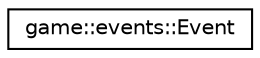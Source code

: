 digraph "Graphical Class Hierarchy"
{
 // LATEX_PDF_SIZE
  edge [fontname="Helvetica",fontsize="10",labelfontname="Helvetica",labelfontsize="10"];
  node [fontname="Helvetica",fontsize="10",shape=record];
  rankdir="LR";
  Node0 [label="game::events::Event",height=0.2,width=0.4,color="black", fillcolor="white", style="filled",URL="$classgame_1_1events_1_1_event.html",tooltip=" "];
}

